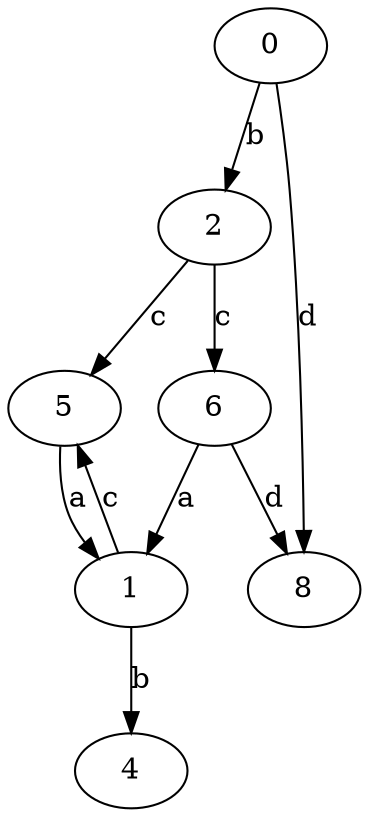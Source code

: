 strict digraph  {
0;
1;
2;
4;
5;
6;
8;
0 -> 2  [label=b];
0 -> 8  [label=d];
1 -> 4  [label=b];
1 -> 5  [label=c];
2 -> 5  [label=c];
2 -> 6  [label=c];
5 -> 1  [label=a];
6 -> 1  [label=a];
6 -> 8  [label=d];
}

